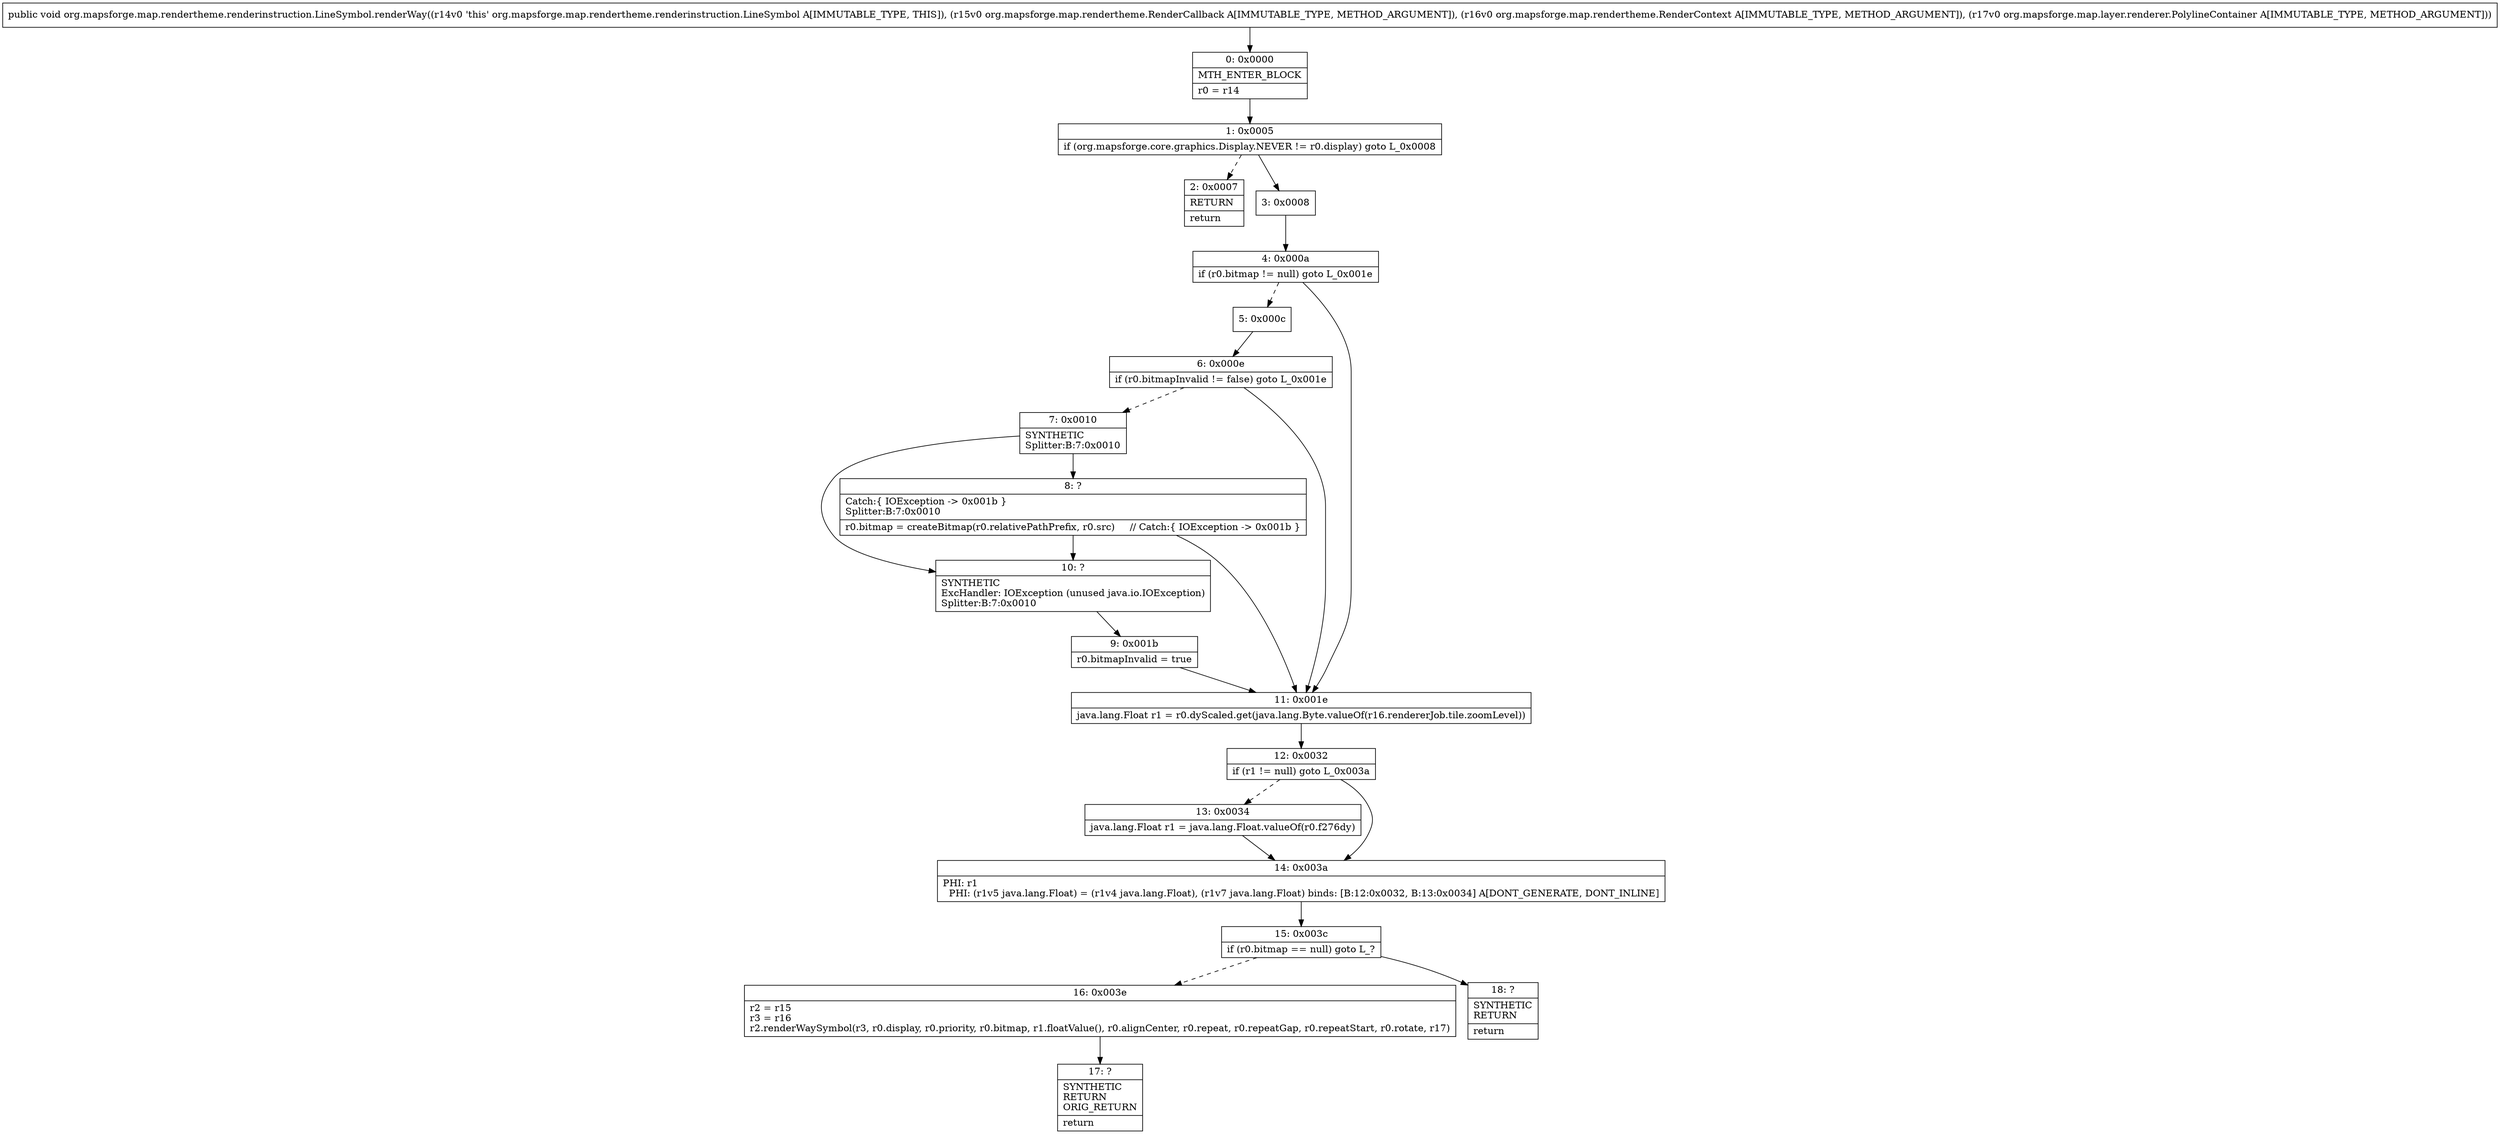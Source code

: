 digraph "CFG fororg.mapsforge.map.rendertheme.renderinstruction.LineSymbol.renderWay(Lorg\/mapsforge\/map\/rendertheme\/RenderCallback;Lorg\/mapsforge\/map\/rendertheme\/RenderContext;Lorg\/mapsforge\/map\/layer\/renderer\/PolylineContainer;)V" {
Node_0 [shape=record,label="{0\:\ 0x0000|MTH_ENTER_BLOCK\l|r0 = r14\l}"];
Node_1 [shape=record,label="{1\:\ 0x0005|if (org.mapsforge.core.graphics.Display.NEVER != r0.display) goto L_0x0008\l}"];
Node_2 [shape=record,label="{2\:\ 0x0007|RETURN\l|return\l}"];
Node_3 [shape=record,label="{3\:\ 0x0008}"];
Node_4 [shape=record,label="{4\:\ 0x000a|if (r0.bitmap != null) goto L_0x001e\l}"];
Node_5 [shape=record,label="{5\:\ 0x000c}"];
Node_6 [shape=record,label="{6\:\ 0x000e|if (r0.bitmapInvalid != false) goto L_0x001e\l}"];
Node_7 [shape=record,label="{7\:\ 0x0010|SYNTHETIC\lSplitter:B:7:0x0010\l}"];
Node_8 [shape=record,label="{8\:\ ?|Catch:\{ IOException \-\> 0x001b \}\lSplitter:B:7:0x0010\l|r0.bitmap = createBitmap(r0.relativePathPrefix, r0.src)     \/\/ Catch:\{ IOException \-\> 0x001b \}\l}"];
Node_9 [shape=record,label="{9\:\ 0x001b|r0.bitmapInvalid = true\l}"];
Node_10 [shape=record,label="{10\:\ ?|SYNTHETIC\lExcHandler: IOException (unused java.io.IOException)\lSplitter:B:7:0x0010\l}"];
Node_11 [shape=record,label="{11\:\ 0x001e|java.lang.Float r1 = r0.dyScaled.get(java.lang.Byte.valueOf(r16.rendererJob.tile.zoomLevel))\l}"];
Node_12 [shape=record,label="{12\:\ 0x0032|if (r1 != null) goto L_0x003a\l}"];
Node_13 [shape=record,label="{13\:\ 0x0034|java.lang.Float r1 = java.lang.Float.valueOf(r0.f276dy)\l}"];
Node_14 [shape=record,label="{14\:\ 0x003a|PHI: r1 \l  PHI: (r1v5 java.lang.Float) = (r1v4 java.lang.Float), (r1v7 java.lang.Float) binds: [B:12:0x0032, B:13:0x0034] A[DONT_GENERATE, DONT_INLINE]\l}"];
Node_15 [shape=record,label="{15\:\ 0x003c|if (r0.bitmap == null) goto L_?\l}"];
Node_16 [shape=record,label="{16\:\ 0x003e|r2 = r15\lr3 = r16\lr2.renderWaySymbol(r3, r0.display, r0.priority, r0.bitmap, r1.floatValue(), r0.alignCenter, r0.repeat, r0.repeatGap, r0.repeatStart, r0.rotate, r17)\l}"];
Node_17 [shape=record,label="{17\:\ ?|SYNTHETIC\lRETURN\lORIG_RETURN\l|return\l}"];
Node_18 [shape=record,label="{18\:\ ?|SYNTHETIC\lRETURN\l|return\l}"];
MethodNode[shape=record,label="{public void org.mapsforge.map.rendertheme.renderinstruction.LineSymbol.renderWay((r14v0 'this' org.mapsforge.map.rendertheme.renderinstruction.LineSymbol A[IMMUTABLE_TYPE, THIS]), (r15v0 org.mapsforge.map.rendertheme.RenderCallback A[IMMUTABLE_TYPE, METHOD_ARGUMENT]), (r16v0 org.mapsforge.map.rendertheme.RenderContext A[IMMUTABLE_TYPE, METHOD_ARGUMENT]), (r17v0 org.mapsforge.map.layer.renderer.PolylineContainer A[IMMUTABLE_TYPE, METHOD_ARGUMENT])) }"];
MethodNode -> Node_0;
Node_0 -> Node_1;
Node_1 -> Node_2[style=dashed];
Node_1 -> Node_3;
Node_3 -> Node_4;
Node_4 -> Node_5[style=dashed];
Node_4 -> Node_11;
Node_5 -> Node_6;
Node_6 -> Node_7[style=dashed];
Node_6 -> Node_11;
Node_7 -> Node_8;
Node_7 -> Node_10;
Node_8 -> Node_10;
Node_8 -> Node_11;
Node_9 -> Node_11;
Node_10 -> Node_9;
Node_11 -> Node_12;
Node_12 -> Node_13[style=dashed];
Node_12 -> Node_14;
Node_13 -> Node_14;
Node_14 -> Node_15;
Node_15 -> Node_16[style=dashed];
Node_15 -> Node_18;
Node_16 -> Node_17;
}

